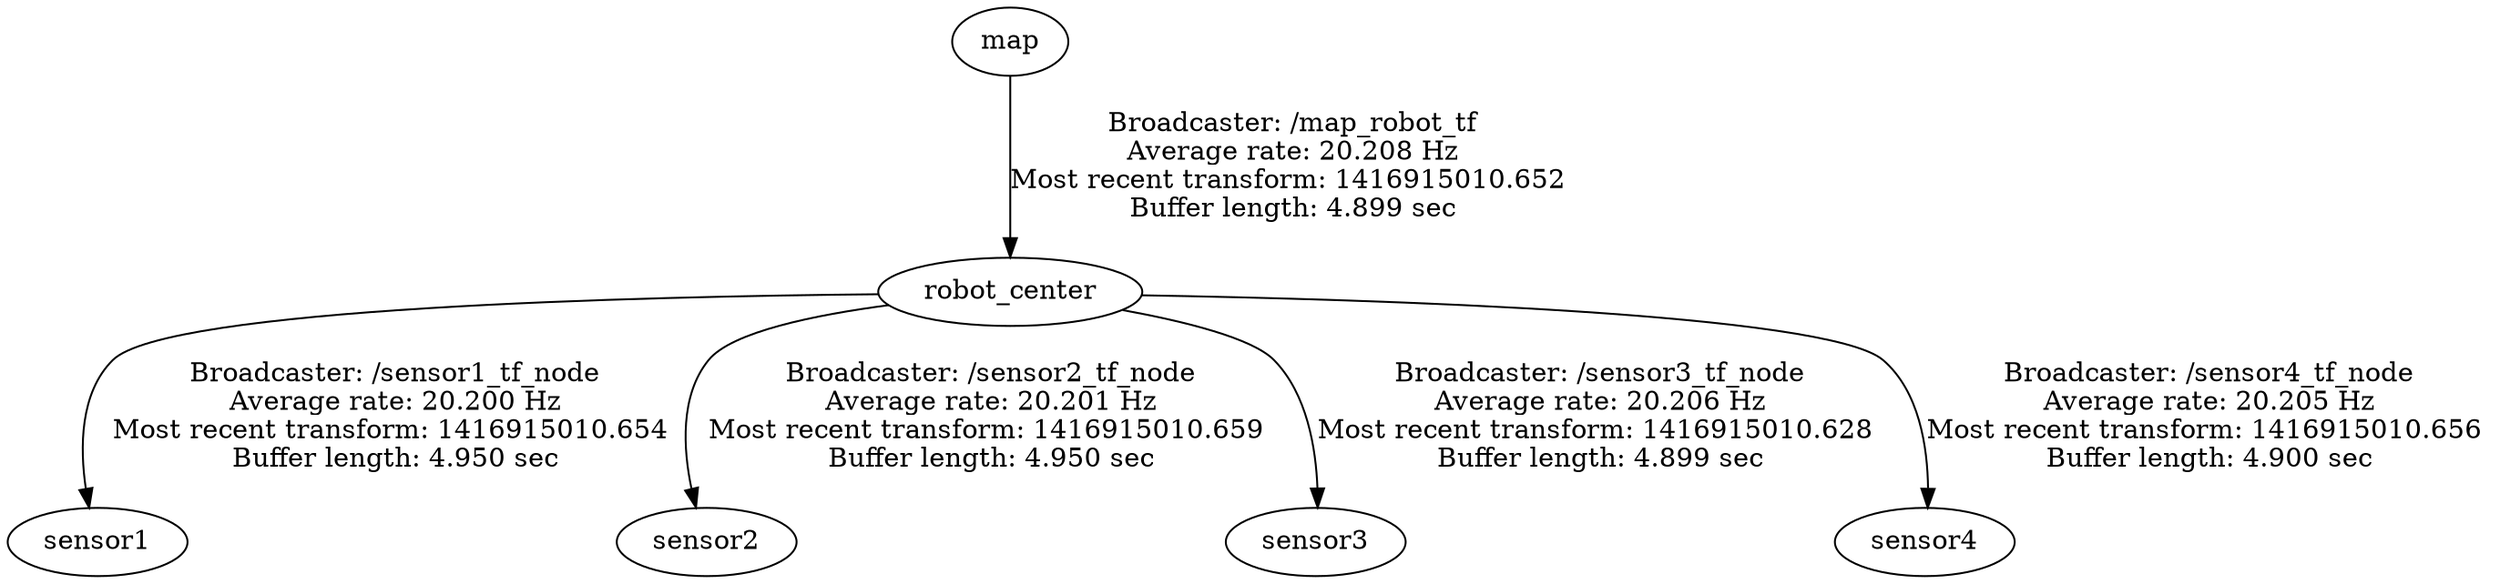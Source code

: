 digraph G {
"robot_center" -> "sensor1"[label="Broadcaster: /sensor1_tf_node\nAverage rate: 20.200 Hz\nMost recent transform: 1416915010.654 \nBuffer length: 4.950 sec\n"];
"map" -> "robot_center"[label="Broadcaster: /map_robot_tf\nAverage rate: 20.208 Hz\nMost recent transform: 1416915010.652 \nBuffer length: 4.899 sec\n"];
"robot_center" -> "sensor2"[label="Broadcaster: /sensor2_tf_node\nAverage rate: 20.201 Hz\nMost recent transform: 1416915010.659 \nBuffer length: 4.950 sec\n"];
"robot_center" -> "sensor3"[label="Broadcaster: /sensor3_tf_node\nAverage rate: 20.206 Hz\nMost recent transform: 1416915010.628 \nBuffer length: 4.899 sec\n"];
"robot_center" -> "sensor4"[label="Broadcaster: /sensor4_tf_node\nAverage rate: 20.205 Hz\nMost recent transform: 1416915010.656 \nBuffer length: 4.900 sec\n"];
}